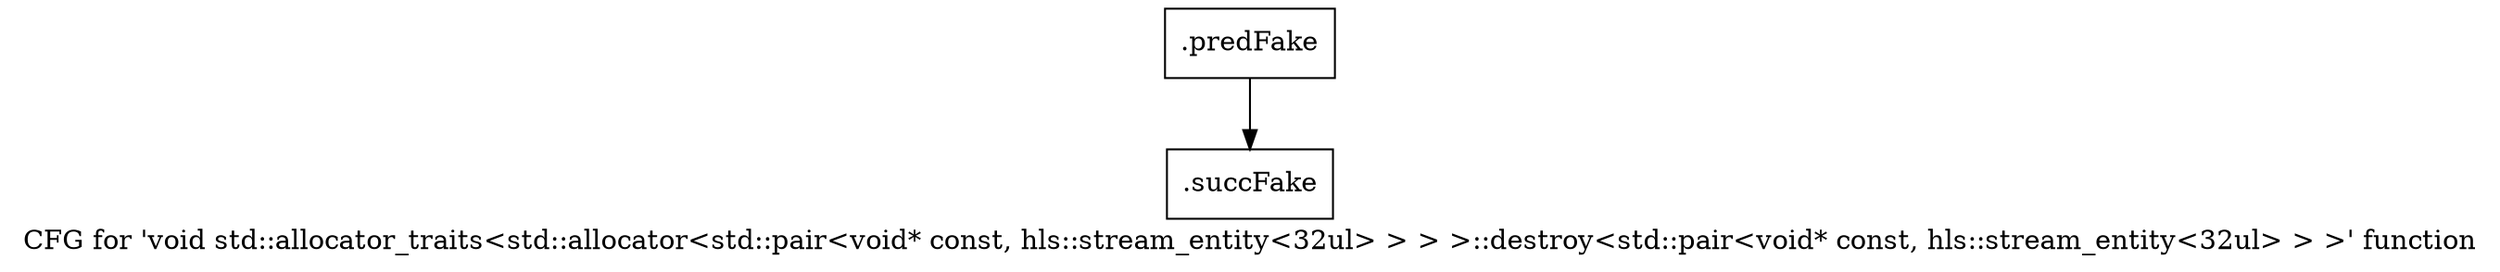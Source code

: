 digraph "CFG for 'void std::allocator_traits\<std::allocator\<std::pair\<void* const, hls::stream_entity\<32ul\> \> \> \>::destroy\<std::pair\<void* const, hls::stream_entity\<32ul\> \> \>' function" {
	label="CFG for 'void std::allocator_traits\<std::allocator\<std::pair\<void* const, hls::stream_entity\<32ul\> \> \> \>::destroy\<std::pair\<void* const, hls::stream_entity\<32ul\> \> \>' function";

	Node0x6046be0 [shape=record,filename="",linenumber="",label="{.predFake}"];
	Node0x6046be0 -> Node0x63338d0[ callList="" memoryops="" filename="/mnt/xilinx/Vitis_HLS/2021.2/tps/lnx64/gcc-6.2.0/lib/gcc/x86_64-pc-linux-gnu/6.2.0/../../../../include/c++/6.2.0/bits/alloc_traits.h" execusionnum="0"];
	Node0x63338d0 [shape=record,filename="/mnt/xilinx/Vitis_HLS/2021.2/tps/lnx64/gcc-6.2.0/lib/gcc/x86_64-pc-linux-gnu/6.2.0/../../../../include/c++/6.2.0/bits/alloc_traits.h",linenumber="467",label="{.succFake}"];
}
